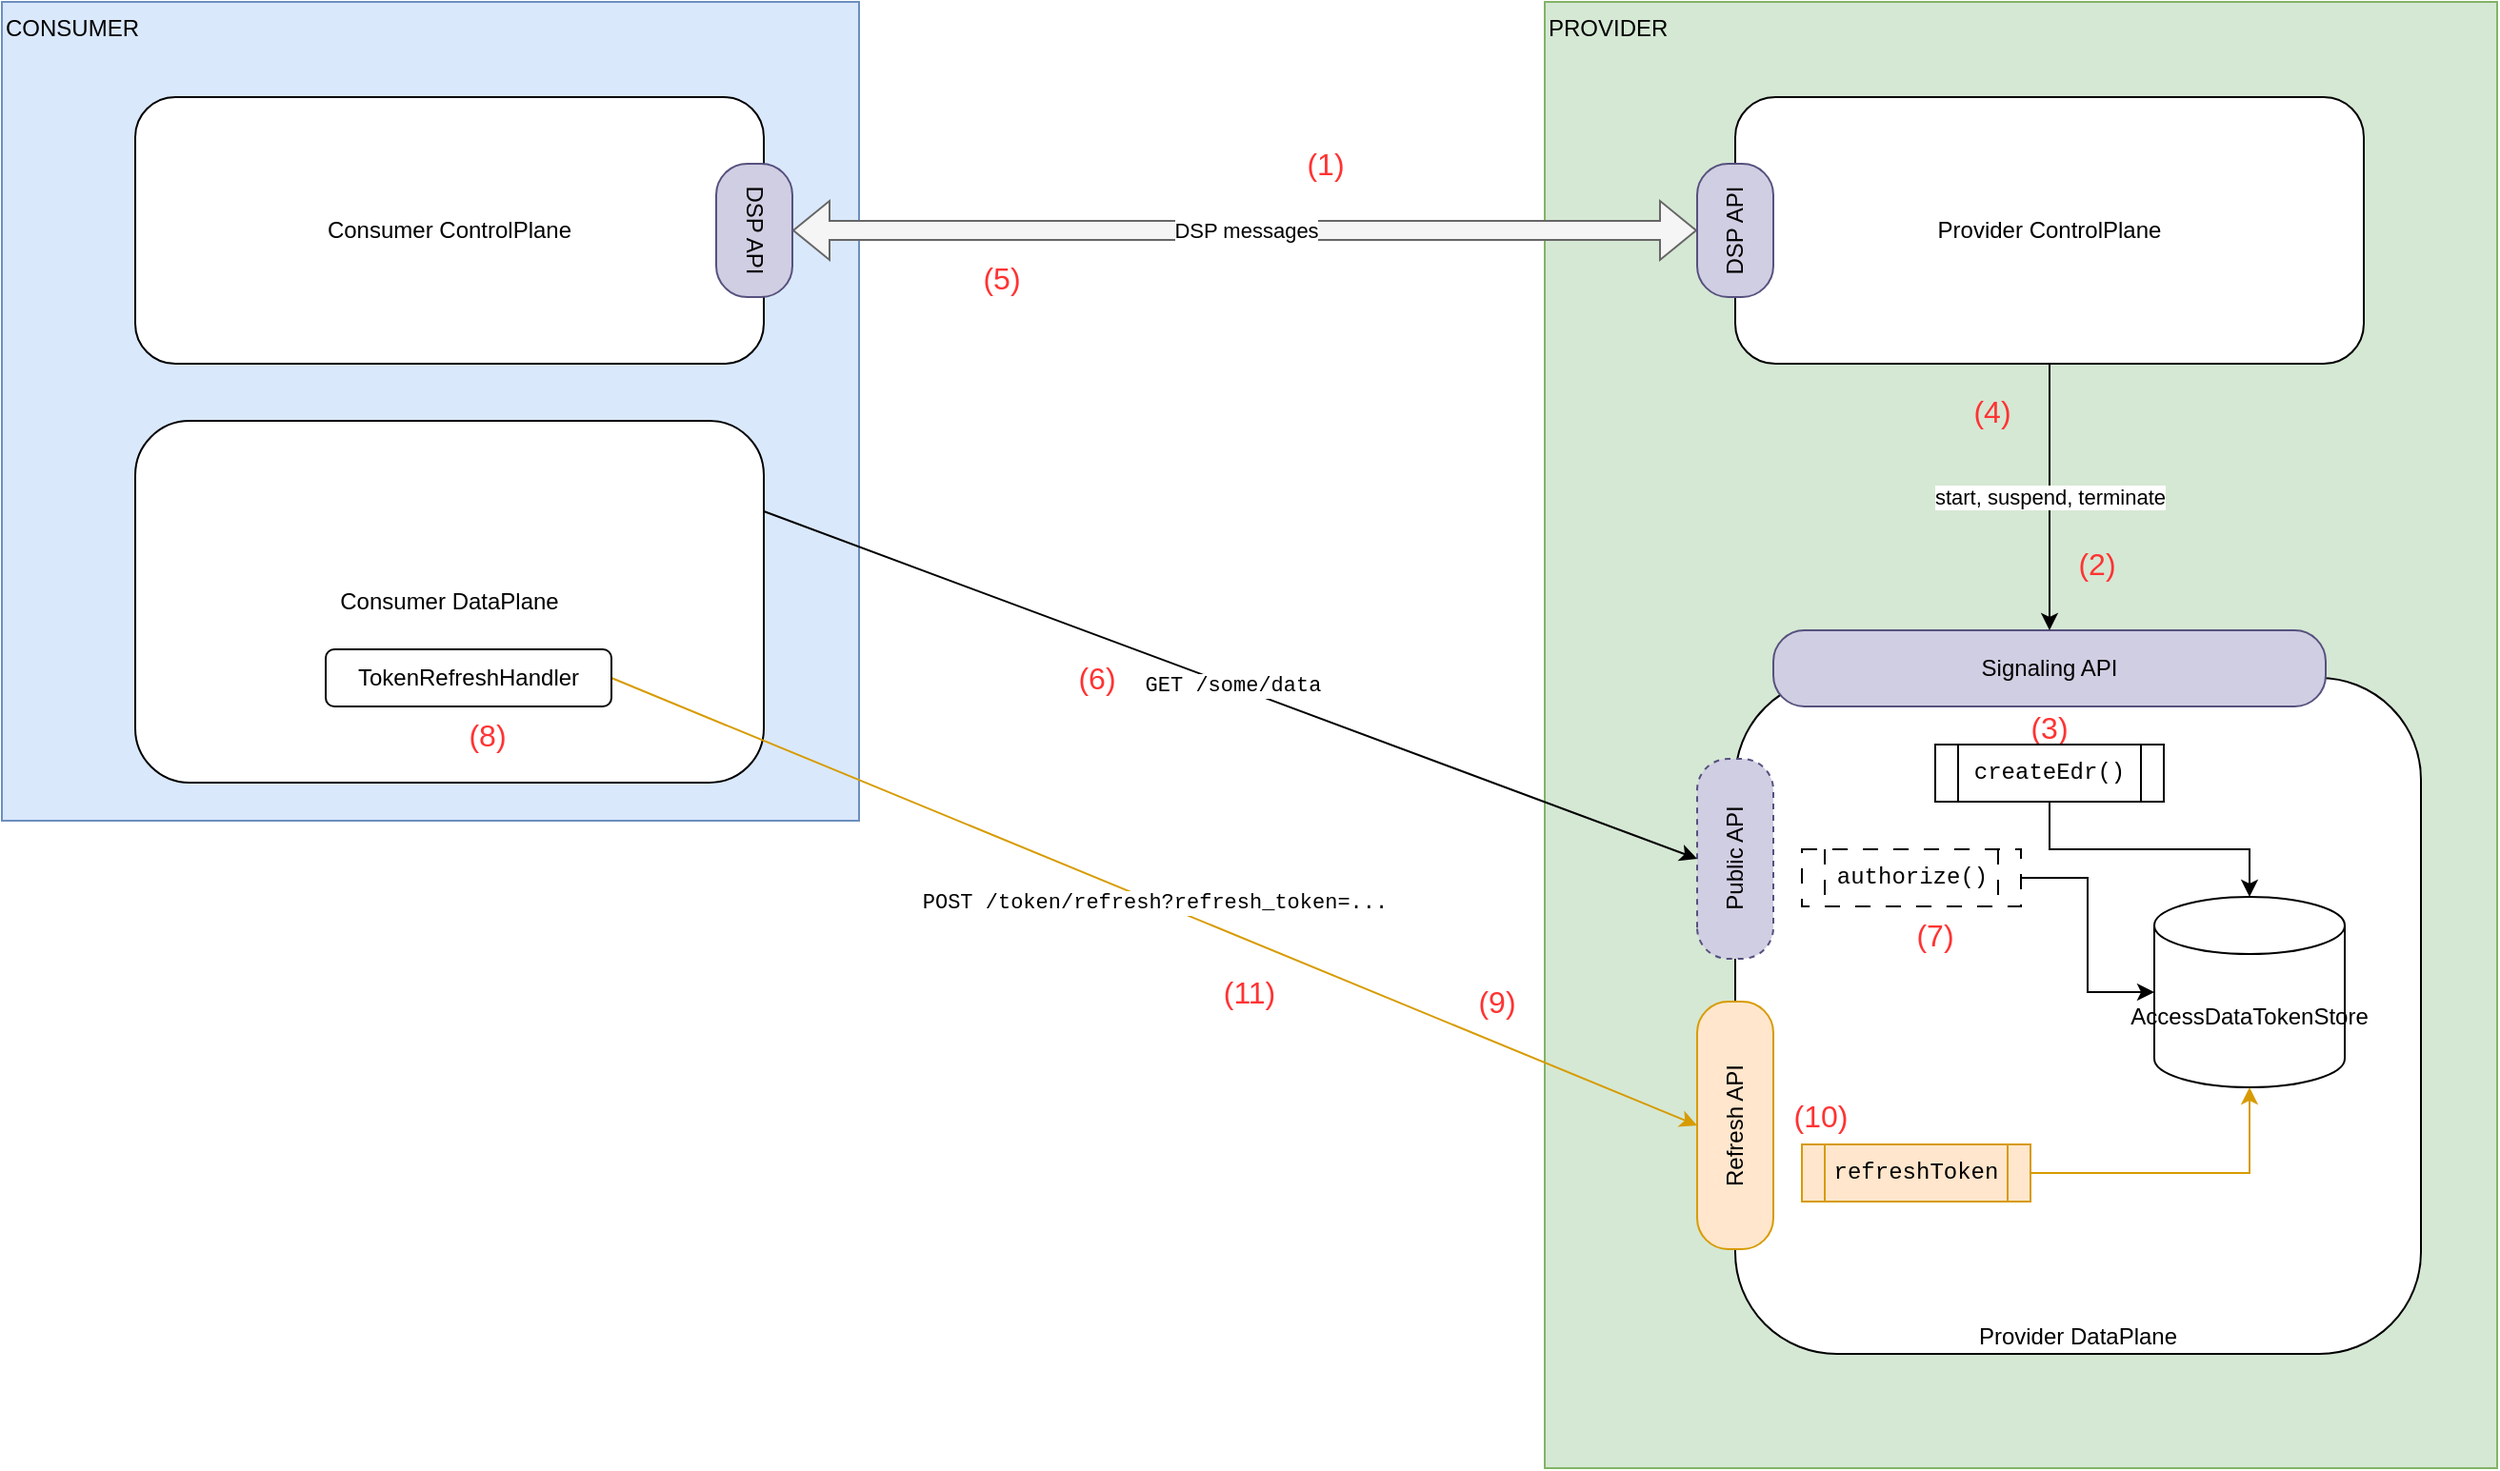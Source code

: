 <mxfile version="24.0.1" type="device">
  <diagram name="Page-1" id="ssDF6fzP0_ZyKTlJvCyK">
    <mxGraphModel dx="4051" dy="2419" grid="1" gridSize="10" guides="1" tooltips="1" connect="1" arrows="1" fold="1" page="1" pageScale="1" pageWidth="827" pageHeight="1169" math="0" shadow="0">
      <root>
        <mxCell id="0" />
        <mxCell id="1" parent="0" />
        <mxCell id="TRKGkoBPNLlIuUDm5jOt-19" value="&lt;div align=&quot;left&quot;&gt;PROVIDER&lt;/div&gt;" style="rounded=0;whiteSpace=wrap;html=1;fillColor=#d5e8d4;strokeColor=#82b366;align=left;verticalAlign=top;" parent="1" vertex="1">
          <mxGeometry x="390" y="-20" width="500" height="770" as="geometry" />
        </mxCell>
        <mxCell id="TRKGkoBPNLlIuUDm5jOt-18" value="&lt;div align=&quot;left&quot;&gt;CONSUMER&lt;/div&gt;" style="rounded=0;whiteSpace=wrap;html=1;fillColor=#dae8fc;strokeColor=#6c8ebf;align=left;verticalAlign=top;" parent="1" vertex="1">
          <mxGeometry x="-420" y="-20" width="450" height="430" as="geometry" />
        </mxCell>
        <mxCell id="3Ry7_yhmoxZIR1Q6KDCX-1" value="Provider DataPlane" style="rounded=1;whiteSpace=wrap;html=1;verticalAlign=bottom;" parent="1" vertex="1">
          <mxGeometry x="490" y="335" width="360" height="355" as="geometry" />
        </mxCell>
        <mxCell id="TRKGkoBPNLlIuUDm5jOt-2" value="Signaling API" style="rounded=1;whiteSpace=wrap;html=1;arcSize=41;fillColor=#d0cee2;strokeColor=#56517e;" parent="1" vertex="1">
          <mxGeometry x="510" y="310" width="290" height="40" as="geometry" />
        </mxCell>
        <mxCell id="TRKGkoBPNLlIuUDm5jOt-3" value="Public API" style="rounded=1;whiteSpace=wrap;html=1;arcSize=41;rotation=-90;dashed=1;fillColor=#d0cee2;strokeColor=#56517e;" parent="1" vertex="1">
          <mxGeometry x="437.5" y="410" width="105" height="40" as="geometry" />
        </mxCell>
        <mxCell id="TRKGkoBPNLlIuUDm5jOt-4" value="Provider ControlPlane" style="rounded=1;whiteSpace=wrap;html=1;" parent="1" vertex="1">
          <mxGeometry x="490" y="30" width="330" height="140" as="geometry" />
        </mxCell>
        <mxCell id="TRKGkoBPNLlIuUDm5jOt-5" value="Consumer ControlPlane" style="rounded=1;whiteSpace=wrap;html=1;" parent="1" vertex="1">
          <mxGeometry x="-350" y="30" width="330" height="140" as="geometry" />
        </mxCell>
        <mxCell id="TRKGkoBPNLlIuUDm5jOt-6" value="Consumer DataPlane" style="rounded=1;whiteSpace=wrap;html=1;" parent="1" vertex="1">
          <mxGeometry x="-350" y="200" width="330" height="190" as="geometry" />
        </mxCell>
        <mxCell id="TRKGkoBPNLlIuUDm5jOt-10" value="DSP messages" style="shape=flexArrow;endArrow=classic;startArrow=classic;html=1;rounded=0;entryX=0.5;entryY=0;entryDx=0;entryDy=0;exitX=0.5;exitY=0;exitDx=0;exitDy=0;fillColor=#f5f5f5;strokeColor=#666666;" parent="1" source="TRKGkoBPNLlIuUDm5jOt-14" target="TRKGkoBPNLlIuUDm5jOt-13" edge="1">
          <mxGeometry width="100" height="100" relative="1" as="geometry">
            <mxPoint x="150" y="170" as="sourcePoint" />
            <mxPoint x="250" y="70" as="targetPoint" />
          </mxGeometry>
        </mxCell>
        <mxCell id="TRKGkoBPNLlIuUDm5jOt-11" value="Refresh API" style="rounded=1;whiteSpace=wrap;html=1;arcSize=41;rotation=-90;fillColor=#ffe6cc;strokeColor=#d79b00;" parent="1" vertex="1">
          <mxGeometry x="425" y="550" width="130" height="40" as="geometry" />
        </mxCell>
        <mxCell id="TRKGkoBPNLlIuUDm5jOt-12" value="start, suspend, terminate" style="endArrow=classic;startArrow=none;html=1;rounded=0;exitX=0.5;exitY=1;exitDx=0;exitDy=0;startFill=0;entryX=0.5;entryY=0;entryDx=0;entryDy=0;" parent="1" source="TRKGkoBPNLlIuUDm5jOt-4" target="TRKGkoBPNLlIuUDm5jOt-2" edge="1">
          <mxGeometry width="50" height="50" relative="1" as="geometry">
            <mxPoint x="580" y="280" as="sourcePoint" />
            <mxPoint x="700" y="280" as="targetPoint" />
          </mxGeometry>
        </mxCell>
        <mxCell id="TRKGkoBPNLlIuUDm5jOt-13" value="DSP API" style="rounded=1;whiteSpace=wrap;html=1;arcSize=41;rotation=-90;fillColor=#d0cee2;strokeColor=#56517e;" parent="1" vertex="1">
          <mxGeometry x="455" y="80" width="70" height="40" as="geometry" />
        </mxCell>
        <mxCell id="TRKGkoBPNLlIuUDm5jOt-14" value="DSP API" style="rounded=1;whiteSpace=wrap;html=1;arcSize=41;rotation=90;fillColor=#d0cee2;strokeColor=#56517e;" parent="1" vertex="1">
          <mxGeometry x="-60" y="80" width="70" height="40" as="geometry" />
        </mxCell>
        <mxCell id="TRKGkoBPNLlIuUDm5jOt-15" value="POST /token/refresh?refresh_token=..." style="endArrow=classic;html=1;rounded=0;entryX=0.5;entryY=0;entryDx=0;entryDy=0;fontFamily=Courier New;fillColor=#ffe6cc;strokeColor=#d79b00;exitX=1;exitY=0.5;exitDx=0;exitDy=0;" parent="1" source="WJk4usXqOvGg9GIY8ekd-27" target="TRKGkoBPNLlIuUDm5jOt-11" edge="1">
          <mxGeometry width="50" height="50" relative="1" as="geometry">
            <mxPoint x="70" y="460" as="sourcePoint" />
            <mxPoint x="120" y="410" as="targetPoint" />
          </mxGeometry>
        </mxCell>
        <mxCell id="WJk4usXqOvGg9GIY8ekd-4" value="(1)" style="text;html=1;align=center;verticalAlign=middle;whiteSpace=wrap;rounded=0;fontSize=16;fontColor=#FF3333;" vertex="1" parent="1">
          <mxGeometry x="240" y="50" width="70" height="30" as="geometry" />
        </mxCell>
        <mxCell id="WJk4usXqOvGg9GIY8ekd-7" value="(2)" style="text;html=1;align=center;verticalAlign=middle;whiteSpace=wrap;rounded=0;fontSize=16;fontColor=#FF3333;" vertex="1" parent="1">
          <mxGeometry x="645" y="260" width="70" height="30" as="geometry" />
        </mxCell>
        <mxCell id="WJk4usXqOvGg9GIY8ekd-8" value="(3)" style="text;html=1;align=center;verticalAlign=middle;whiteSpace=wrap;rounded=0;fontSize=16;fontColor=#FF3333;" vertex="1" parent="1">
          <mxGeometry x="620" y="346" width="70" height="30" as="geometry" />
        </mxCell>
        <mxCell id="WJk4usXqOvGg9GIY8ekd-19" style="edgeStyle=orthogonalEdgeStyle;rounded=0;orthogonalLoop=1;jettySize=auto;html=1;" edge="1" parent="1" source="WJk4usXqOvGg9GIY8ekd-9" target="WJk4usXqOvGg9GIY8ekd-13">
          <mxGeometry relative="1" as="geometry" />
        </mxCell>
        <mxCell id="WJk4usXqOvGg9GIY8ekd-9" value="createEdr()" style="shape=process;whiteSpace=wrap;html=1;backgroundOutline=1;fontFamily=Courier New;" vertex="1" parent="1">
          <mxGeometry x="595" y="370" width="120" height="30" as="geometry" />
        </mxCell>
        <mxCell id="WJk4usXqOvGg9GIY8ekd-21" style="edgeStyle=orthogonalEdgeStyle;rounded=0;orthogonalLoop=1;jettySize=auto;html=1;" edge="1" parent="1" source="WJk4usXqOvGg9GIY8ekd-10" target="WJk4usXqOvGg9GIY8ekd-13">
          <mxGeometry relative="1" as="geometry" />
        </mxCell>
        <mxCell id="WJk4usXqOvGg9GIY8ekd-10" value="authorize()" style="shape=process;whiteSpace=wrap;html=1;backgroundOutline=1;fontFamily=Courier New;dashed=1;dashPattern=8 8;" vertex="1" parent="1">
          <mxGeometry x="525" y="425" width="115" height="30" as="geometry" />
        </mxCell>
        <mxCell id="WJk4usXqOvGg9GIY8ekd-11" value="(4)" style="text;html=1;align=center;verticalAlign=middle;whiteSpace=wrap;rounded=0;fontSize=16;fontColor=#FF3333;" vertex="1" parent="1">
          <mxGeometry x="590" y="180" width="70" height="30" as="geometry" />
        </mxCell>
        <mxCell id="WJk4usXqOvGg9GIY8ekd-12" value="(5)" style="text;html=1;align=center;verticalAlign=middle;whiteSpace=wrap;rounded=0;fontSize=16;fontColor=#FF3333;" vertex="1" parent="1">
          <mxGeometry x="70" y="110" width="70" height="30" as="geometry" />
        </mxCell>
        <mxCell id="WJk4usXqOvGg9GIY8ekd-13" value="AccessDataTokenStore" style="shape=cylinder3;whiteSpace=wrap;html=1;boundedLbl=1;backgroundOutline=1;size=15;" vertex="1" parent="1">
          <mxGeometry x="710" y="450" width="100" height="100" as="geometry" />
        </mxCell>
        <mxCell id="WJk4usXqOvGg9GIY8ekd-20" style="edgeStyle=orthogonalEdgeStyle;rounded=0;orthogonalLoop=1;jettySize=auto;html=1;fillColor=#ffe6cc;strokeColor=#d79b00;" edge="1" parent="1" source="WJk4usXqOvGg9GIY8ekd-14" target="WJk4usXqOvGg9GIY8ekd-13">
          <mxGeometry relative="1" as="geometry" />
        </mxCell>
        <mxCell id="WJk4usXqOvGg9GIY8ekd-14" value="refreshToken" style="shape=process;whiteSpace=wrap;html=1;backgroundOutline=1;fontFamily=Courier New;fillColor=#ffe6cc;strokeColor=#d79b00;" vertex="1" parent="1">
          <mxGeometry x="525" y="580" width="120" height="30" as="geometry" />
        </mxCell>
        <mxCell id="WJk4usXqOvGg9GIY8ekd-15" value="GET /some/data" style="endArrow=classic;html=1;rounded=0;entryX=0.5;entryY=0;entryDx=0;entryDy=0;fontFamily=Courier New;exitX=1;exitY=0.25;exitDx=0;exitDy=0;" edge="1" parent="1" source="TRKGkoBPNLlIuUDm5jOt-6" target="TRKGkoBPNLlIuUDm5jOt-3">
          <mxGeometry x="0.002" width="50" height="50" relative="1" as="geometry">
            <mxPoint x="-20" y="470" as="sourcePoint" />
            <mxPoint x="470" y="470" as="targetPoint" />
            <mxPoint as="offset" />
          </mxGeometry>
        </mxCell>
        <mxCell id="WJk4usXqOvGg9GIY8ekd-16" value="(6)" style="text;html=1;align=center;verticalAlign=middle;whiteSpace=wrap;rounded=0;fontSize=16;fontColor=#FF3333;" vertex="1" parent="1">
          <mxGeometry x="120" y="320" width="70" height="30" as="geometry" />
        </mxCell>
        <mxCell id="WJk4usXqOvGg9GIY8ekd-17" value="(7)" style="text;html=1;align=center;verticalAlign=middle;whiteSpace=wrap;rounded=0;fontSize=16;fontColor=#FF3333;" vertex="1" parent="1">
          <mxGeometry x="560" y="455" width="70" height="30" as="geometry" />
        </mxCell>
        <mxCell id="WJk4usXqOvGg9GIY8ekd-23" value="(8)" style="text;html=1;align=center;verticalAlign=middle;whiteSpace=wrap;rounded=0;fontSize=16;fontColor=#FF3333;" vertex="1" parent="1">
          <mxGeometry x="-200" y="350" width="70" height="30" as="geometry" />
        </mxCell>
        <mxCell id="WJk4usXqOvGg9GIY8ekd-24" value="(9)" style="text;html=1;align=center;verticalAlign=middle;whiteSpace=wrap;rounded=0;fontSize=16;fontColor=#FF3333;" vertex="1" parent="1">
          <mxGeometry x="330" y="490" width="70" height="30" as="geometry" />
        </mxCell>
        <mxCell id="WJk4usXqOvGg9GIY8ekd-25" value="(10)" style="text;html=1;align=center;verticalAlign=middle;whiteSpace=wrap;rounded=0;fontSize=16;fontColor=#FF3333;" vertex="1" parent="1">
          <mxGeometry x="500" y="550" width="70" height="30" as="geometry" />
        </mxCell>
        <mxCell id="WJk4usXqOvGg9GIY8ekd-26" value="(11)" style="text;html=1;align=center;verticalAlign=middle;whiteSpace=wrap;rounded=0;fontSize=16;fontColor=#FF3333;" vertex="1" parent="1">
          <mxGeometry x="200" y="485" width="70" height="30" as="geometry" />
        </mxCell>
        <mxCell id="WJk4usXqOvGg9GIY8ekd-27" value="TokenRefreshHandler" style="rounded=1;whiteSpace=wrap;html=1;" vertex="1" parent="1">
          <mxGeometry x="-250" y="320" width="150" height="30" as="geometry" />
        </mxCell>
      </root>
    </mxGraphModel>
  </diagram>
</mxfile>
